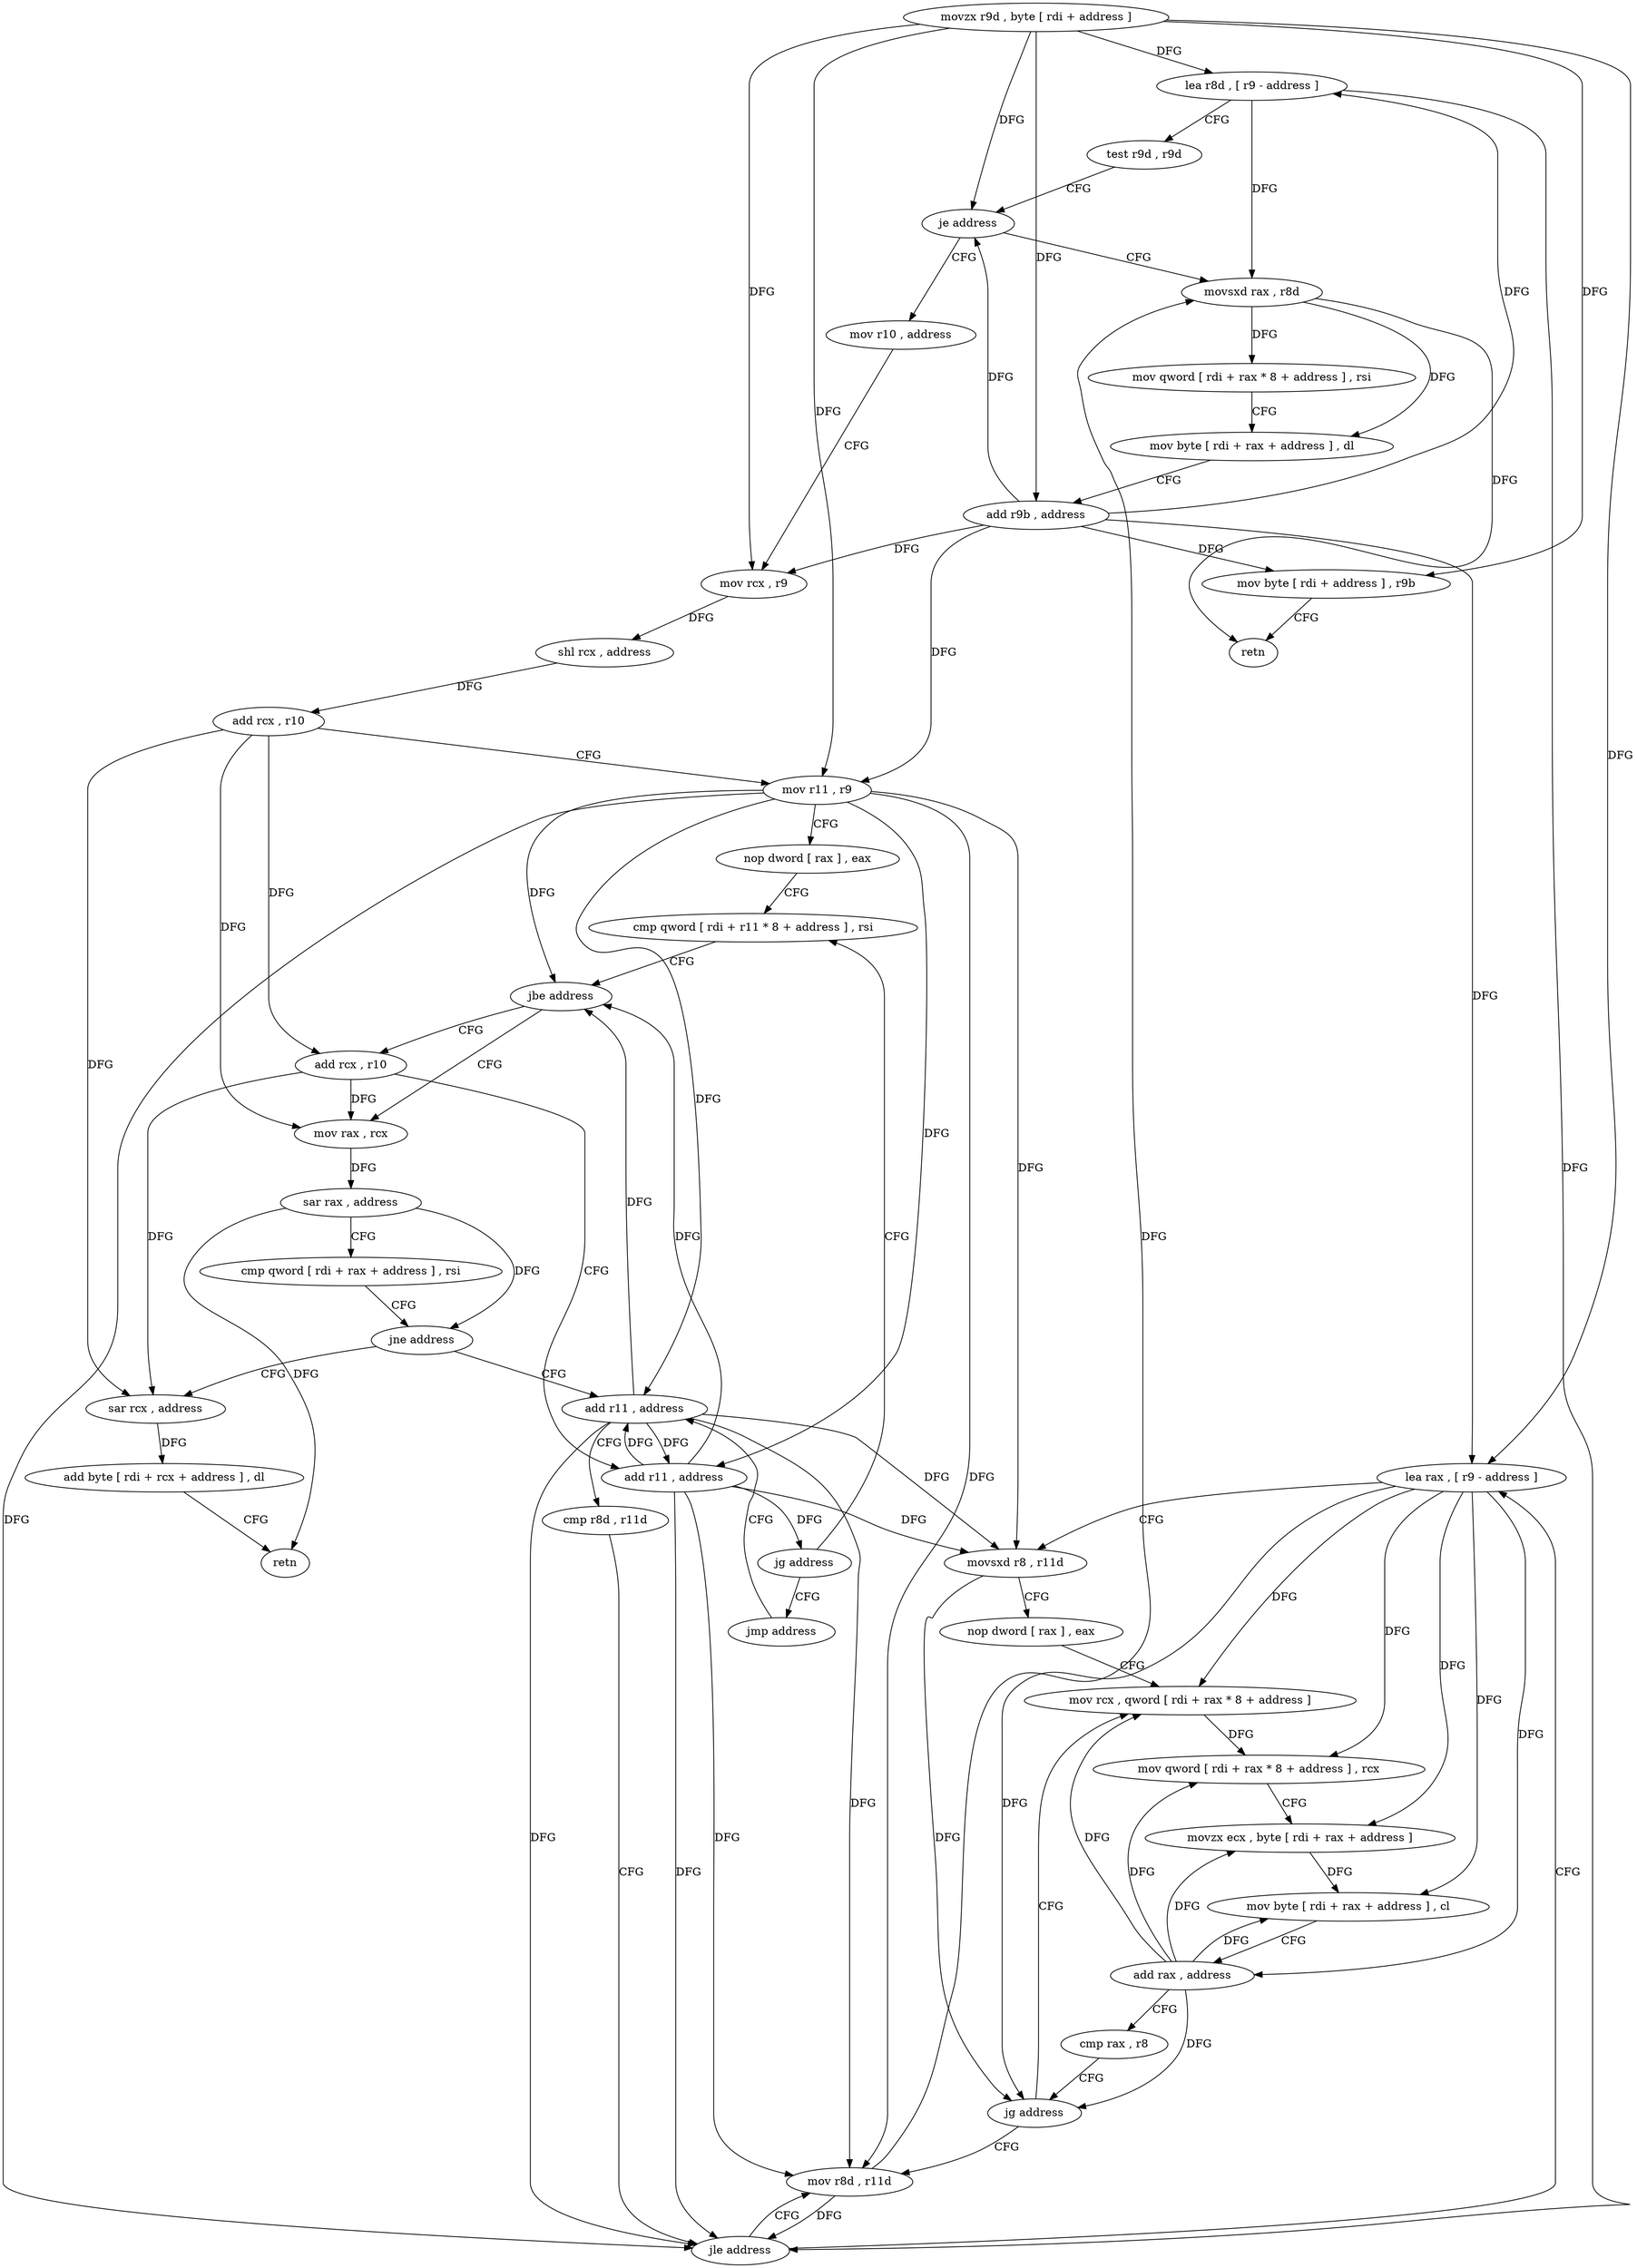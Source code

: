 digraph "func" {
"4211472" [label = "movzx r9d , byte [ rdi + address ]" ]
"4211480" [label = "lea r8d , [ r9 - address ]" ]
"4211484" [label = "test r9d , r9d" ]
"4211487" [label = "je address" ]
"4211621" [label = "movsxd rax , r8d" ]
"4211493" [label = "mov r10 , address" ]
"4211624" [label = "mov qword [ rdi + rax * 8 + address ] , rsi" ]
"4211629" [label = "mov byte [ rdi + rax + address ] , dl" ]
"4211636" [label = "add r9b , address" ]
"4211640" [label = "mov byte [ rdi + address ] , r9b" ]
"4211647" [label = "retn" ]
"4211503" [label = "mov rcx , r9" ]
"4211506" [label = "shl rcx , address" ]
"4211510" [label = "add rcx , r10" ]
"4211513" [label = "mov r11 , r9" ]
"4211516" [label = "nop dword [ rax ] , eax" ]
"4211520" [label = "cmp qword [ rdi + r11 * 8 + address ] , rsi" ]
"4211538" [label = "mov rax , rcx" ]
"4211541" [label = "sar rax , address" ]
"4211545" [label = "cmp qword [ rdi + rax + address ] , rsi" ]
"4211550" [label = "jne address" ]
"4211564" [label = "add r11 , address" ]
"4211552" [label = "sar rcx , address" ]
"4211527" [label = "add rcx , r10" ]
"4211530" [label = "add r11 , address" ]
"4211534" [label = "jg address" ]
"4211536" [label = "jmp address" ]
"4211568" [label = "cmp r8d , r11d" ]
"4211571" [label = "jle address" ]
"4211618" [label = "mov r8d , r11d" ]
"4211573" [label = "lea rax , [ r9 - address ]" ]
"4211556" [label = "add byte [ rdi + rcx + address ] , dl" ]
"4211563" [label = "retn" ]
"4211525" [label = "jbe address" ]
"4211577" [label = "movsxd r8 , r11d" ]
"4211580" [label = "nop dword [ rax ] , eax" ]
"4211584" [label = "mov rcx , qword [ rdi + rax * 8 + address ]" ]
"4211589" [label = "mov qword [ rdi + rax * 8 + address ] , rcx" ]
"4211594" [label = "movzx ecx , byte [ rdi + rax + address ]" ]
"4211602" [label = "mov byte [ rdi + rax + address ] , cl" ]
"4211609" [label = "add rax , address" ]
"4211613" [label = "cmp rax , r8" ]
"4211616" [label = "jg address" ]
"4211472" -> "4211480" [ label = "DFG" ]
"4211472" -> "4211487" [ label = "DFG" ]
"4211472" -> "4211636" [ label = "DFG" ]
"4211472" -> "4211640" [ label = "DFG" ]
"4211472" -> "4211503" [ label = "DFG" ]
"4211472" -> "4211513" [ label = "DFG" ]
"4211472" -> "4211573" [ label = "DFG" ]
"4211480" -> "4211484" [ label = "CFG" ]
"4211480" -> "4211621" [ label = "DFG" ]
"4211480" -> "4211571" [ label = "DFG" ]
"4211484" -> "4211487" [ label = "CFG" ]
"4211487" -> "4211621" [ label = "CFG" ]
"4211487" -> "4211493" [ label = "CFG" ]
"4211621" -> "4211624" [ label = "DFG" ]
"4211621" -> "4211629" [ label = "DFG" ]
"4211621" -> "4211647" [ label = "DFG" ]
"4211493" -> "4211503" [ label = "CFG" ]
"4211624" -> "4211629" [ label = "CFG" ]
"4211629" -> "4211636" [ label = "CFG" ]
"4211636" -> "4211640" [ label = "DFG" ]
"4211636" -> "4211480" [ label = "DFG" ]
"4211636" -> "4211487" [ label = "DFG" ]
"4211636" -> "4211503" [ label = "DFG" ]
"4211636" -> "4211513" [ label = "DFG" ]
"4211636" -> "4211573" [ label = "DFG" ]
"4211640" -> "4211647" [ label = "CFG" ]
"4211503" -> "4211506" [ label = "DFG" ]
"4211506" -> "4211510" [ label = "DFG" ]
"4211510" -> "4211513" [ label = "CFG" ]
"4211510" -> "4211538" [ label = "DFG" ]
"4211510" -> "4211527" [ label = "DFG" ]
"4211510" -> "4211552" [ label = "DFG" ]
"4211513" -> "4211516" [ label = "CFG" ]
"4211513" -> "4211525" [ label = "DFG" ]
"4211513" -> "4211530" [ label = "DFG" ]
"4211513" -> "4211564" [ label = "DFG" ]
"4211513" -> "4211571" [ label = "DFG" ]
"4211513" -> "4211618" [ label = "DFG" ]
"4211513" -> "4211577" [ label = "DFG" ]
"4211516" -> "4211520" [ label = "CFG" ]
"4211520" -> "4211525" [ label = "CFG" ]
"4211538" -> "4211541" [ label = "DFG" ]
"4211541" -> "4211545" [ label = "CFG" ]
"4211541" -> "4211550" [ label = "DFG" ]
"4211541" -> "4211563" [ label = "DFG" ]
"4211545" -> "4211550" [ label = "CFG" ]
"4211550" -> "4211564" [ label = "CFG" ]
"4211550" -> "4211552" [ label = "CFG" ]
"4211564" -> "4211568" [ label = "CFG" ]
"4211564" -> "4211530" [ label = "DFG" ]
"4211564" -> "4211525" [ label = "DFG" ]
"4211564" -> "4211571" [ label = "DFG" ]
"4211564" -> "4211618" [ label = "DFG" ]
"4211564" -> "4211577" [ label = "DFG" ]
"4211552" -> "4211556" [ label = "DFG" ]
"4211527" -> "4211530" [ label = "CFG" ]
"4211527" -> "4211538" [ label = "DFG" ]
"4211527" -> "4211552" [ label = "DFG" ]
"4211530" -> "4211534" [ label = "DFG" ]
"4211530" -> "4211525" [ label = "DFG" ]
"4211530" -> "4211564" [ label = "DFG" ]
"4211530" -> "4211571" [ label = "DFG" ]
"4211530" -> "4211618" [ label = "DFG" ]
"4211530" -> "4211577" [ label = "DFG" ]
"4211534" -> "4211520" [ label = "CFG" ]
"4211534" -> "4211536" [ label = "CFG" ]
"4211536" -> "4211564" [ label = "CFG" ]
"4211568" -> "4211571" [ label = "CFG" ]
"4211571" -> "4211618" [ label = "CFG" ]
"4211571" -> "4211573" [ label = "CFG" ]
"4211618" -> "4211621" [ label = "DFG" ]
"4211618" -> "4211571" [ label = "DFG" ]
"4211573" -> "4211577" [ label = "CFG" ]
"4211573" -> "4211584" [ label = "DFG" ]
"4211573" -> "4211589" [ label = "DFG" ]
"4211573" -> "4211594" [ label = "DFG" ]
"4211573" -> "4211602" [ label = "DFG" ]
"4211573" -> "4211609" [ label = "DFG" ]
"4211573" -> "4211616" [ label = "DFG" ]
"4211556" -> "4211563" [ label = "CFG" ]
"4211525" -> "4211538" [ label = "CFG" ]
"4211525" -> "4211527" [ label = "CFG" ]
"4211577" -> "4211580" [ label = "CFG" ]
"4211577" -> "4211616" [ label = "DFG" ]
"4211580" -> "4211584" [ label = "CFG" ]
"4211584" -> "4211589" [ label = "DFG" ]
"4211589" -> "4211594" [ label = "CFG" ]
"4211594" -> "4211602" [ label = "DFG" ]
"4211602" -> "4211609" [ label = "CFG" ]
"4211609" -> "4211613" [ label = "CFG" ]
"4211609" -> "4211584" [ label = "DFG" ]
"4211609" -> "4211594" [ label = "DFG" ]
"4211609" -> "4211589" [ label = "DFG" ]
"4211609" -> "4211602" [ label = "DFG" ]
"4211609" -> "4211616" [ label = "DFG" ]
"4211613" -> "4211616" [ label = "CFG" ]
"4211616" -> "4211584" [ label = "CFG" ]
"4211616" -> "4211618" [ label = "CFG" ]
}

